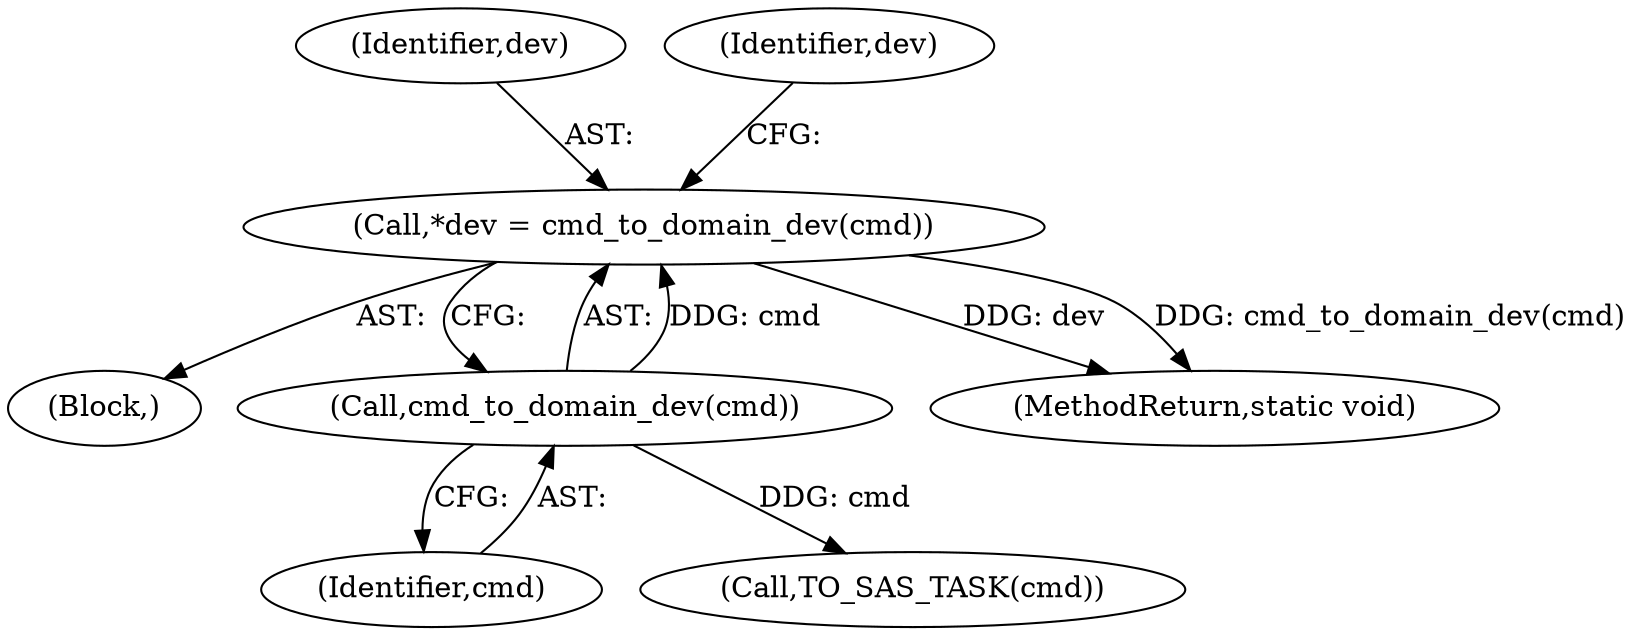 digraph "0_linux_318aaf34f1179b39fa9c30fa0f3288b645beee39_1@API" {
"1000134" [label="(Call,*dev = cmd_to_domain_dev(cmd))"];
"1000136" [label="(Call,cmd_to_domain_dev(cmd))"];
"1000135" [label="(Identifier,dev)"];
"1000132" [label="(Block,)"];
"1000405" [label="(MethodReturn,static void)"];
"1000136" [label="(Call,cmd_to_domain_dev(cmd))"];
"1000134" [label="(Call,*dev = cmd_to_domain_dev(cmd))"];
"1000137" [label="(Identifier,cmd)"];
"1000147" [label="(Call,TO_SAS_TASK(cmd))"];
"1000142" [label="(Identifier,dev)"];
"1000134" -> "1000132"  [label="AST: "];
"1000134" -> "1000136"  [label="CFG: "];
"1000135" -> "1000134"  [label="AST: "];
"1000136" -> "1000134"  [label="AST: "];
"1000142" -> "1000134"  [label="CFG: "];
"1000134" -> "1000405"  [label="DDG: dev"];
"1000134" -> "1000405"  [label="DDG: cmd_to_domain_dev(cmd)"];
"1000136" -> "1000134"  [label="DDG: cmd"];
"1000136" -> "1000137"  [label="CFG: "];
"1000137" -> "1000136"  [label="AST: "];
"1000136" -> "1000147"  [label="DDG: cmd"];
}
